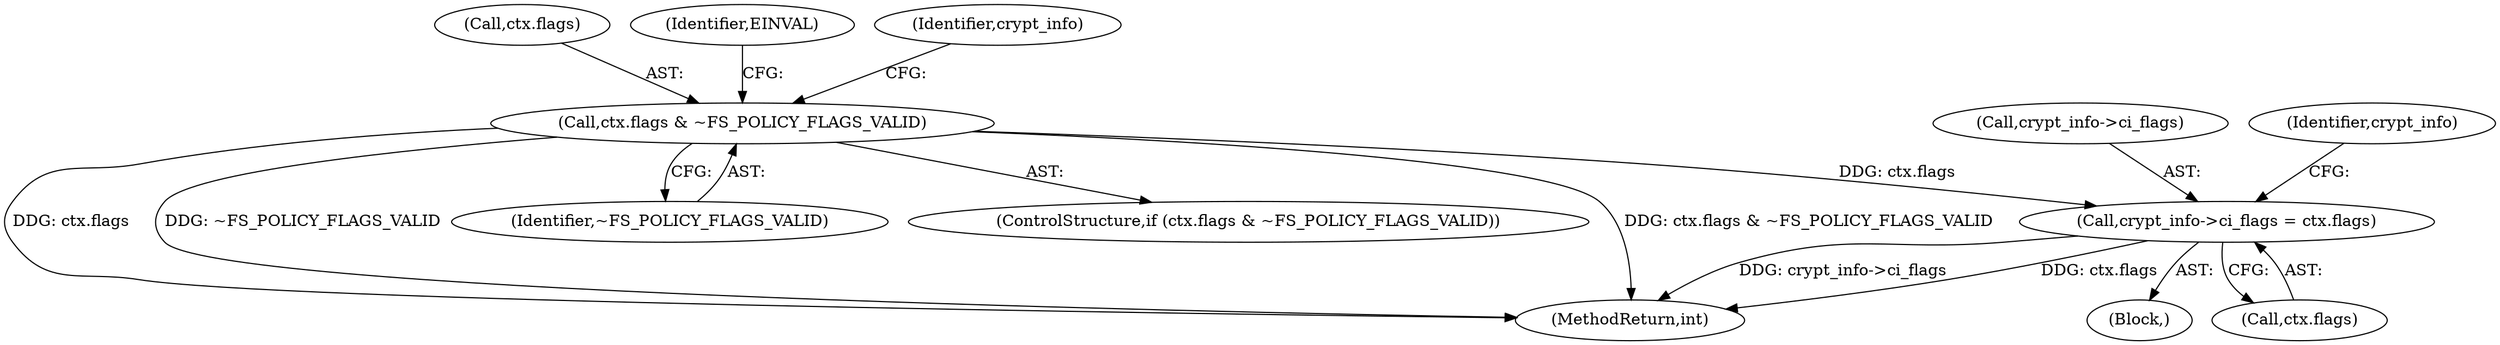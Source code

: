 digraph "0_linux_1b53cf9815bb4744958d41f3795d5d5a1d365e2d_1@API" {
"1000235" [label="(Call,crypt_info->ci_flags = ctx.flags)"];
"1000216" [label="(Call,ctx.flags & ~FS_POLICY_FLAGS_VALID)"];
"1000236" [label="(Call,crypt_info->ci_flags)"];
"1000217" [label="(Call,ctx.flags)"];
"1000244" [label="(Identifier,crypt_info)"];
"1000419" [label="(MethodReturn,int)"];
"1000223" [label="(Identifier,EINVAL)"];
"1000220" [label="(Identifier,~FS_POLICY_FLAGS_VALID)"];
"1000104" [label="(Block,)"];
"1000216" [label="(Call,ctx.flags & ~FS_POLICY_FLAGS_VALID)"];
"1000239" [label="(Call,ctx.flags)"];
"1000235" [label="(Call,crypt_info->ci_flags = ctx.flags)"];
"1000225" [label="(Identifier,crypt_info)"];
"1000215" [label="(ControlStructure,if (ctx.flags & ~FS_POLICY_FLAGS_VALID))"];
"1000235" -> "1000104"  [label="AST: "];
"1000235" -> "1000239"  [label="CFG: "];
"1000236" -> "1000235"  [label="AST: "];
"1000239" -> "1000235"  [label="AST: "];
"1000244" -> "1000235"  [label="CFG: "];
"1000235" -> "1000419"  [label="DDG: crypt_info->ci_flags"];
"1000235" -> "1000419"  [label="DDG: ctx.flags"];
"1000216" -> "1000235"  [label="DDG: ctx.flags"];
"1000216" -> "1000215"  [label="AST: "];
"1000216" -> "1000220"  [label="CFG: "];
"1000217" -> "1000216"  [label="AST: "];
"1000220" -> "1000216"  [label="AST: "];
"1000223" -> "1000216"  [label="CFG: "];
"1000225" -> "1000216"  [label="CFG: "];
"1000216" -> "1000419"  [label="DDG: ctx.flags & ~FS_POLICY_FLAGS_VALID"];
"1000216" -> "1000419"  [label="DDG: ctx.flags"];
"1000216" -> "1000419"  [label="DDG: ~FS_POLICY_FLAGS_VALID"];
}
